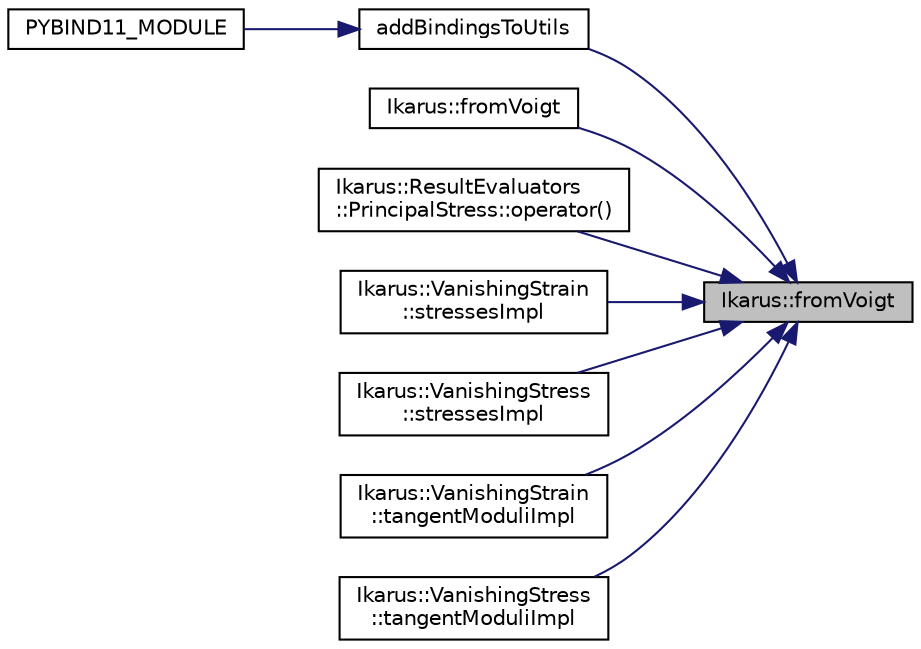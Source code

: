 digraph "Ikarus::fromVoigt"
{
 // LATEX_PDF_SIZE
  edge [fontname="Helvetica",fontsize="10",labelfontname="Helvetica",labelfontsize="10"];
  node [fontname="Helvetica",fontsize="10",shape=record];
  rankdir="RL";
  Node1 [label="Ikarus::fromVoigt",height=0.2,width=0.4,color="black", fillcolor="grey75", style="filled", fontcolor="black",tooltip="Converts a vector given in Voigt notation to a matrix."];
  Node1 -> Node2 [dir="back",color="midnightblue",fontsize="10",style="solid",fontname="Helvetica"];
  Node2 [label="addBindingsToUtils",height=0.2,width=0.4,color="black", fillcolor="white", style="filled",URL="$a00379.html#ga1fbedbac54712740abe25ceab2990472",tooltip=" "];
  Node2 -> Node3 [dir="back",color="midnightblue",fontsize="10",style="solid",fontname="Helvetica"];
  Node3 [label="PYBIND11_MODULE",height=0.2,width=0.4,color="black", fillcolor="white", style="filled",URL="$a00338.html#a0e4f7cface71bec1c24bbed3aaa798d8",tooltip=" "];
  Node1 -> Node4 [dir="back",color="midnightblue",fontsize="10",style="solid",fontname="Helvetica"];
  Node4 [label="Ikarus::fromVoigt",height=0.2,width=0.4,color="black", fillcolor="white", style="filled",URL="$a00380.html#ga0afe53095f875017b5673a42e13e6f5a",tooltip="Converts a matrix in Voigt notation to a Fourth-order tensor."];
  Node1 -> Node5 [dir="back",color="midnightblue",fontsize="10",style="solid",fontname="Helvetica"];
  Node5 [label="Ikarus::ResultEvaluators\l::PrincipalStress::operator()",height=0.2,width=0.4,color="black", fillcolor="white", style="filled",URL="$a01596.html#a5b1a1b6fc619e80943b5b54912371cef",tooltip="Calculate the result quantity (principal stress)"];
  Node1 -> Node6 [dir="back",color="midnightblue",fontsize="10",style="solid",fontname="Helvetica"];
  Node6 [label="Ikarus::VanishingStrain\l::stressesImpl",height=0.2,width=0.4,color="black", fillcolor="white", style="filled",URL="$a01512.html#ae86ff451045f7c622d816d1f72798adc",tooltip="Computes the stresses for the VanishingStrain material."];
  Node1 -> Node7 [dir="back",color="midnightblue",fontsize="10",style="solid",fontname="Helvetica"];
  Node7 [label="Ikarus::VanishingStress\l::stressesImpl",height=0.2,width=0.4,color="black", fillcolor="white", style="filled",URL="$a01516.html#abdfa744589b54cc5c943d781c73359f0",tooltip="Computes the stresses for the VanishingStress material."];
  Node1 -> Node8 [dir="back",color="midnightblue",fontsize="10",style="solid",fontname="Helvetica"];
  Node8 [label="Ikarus::VanishingStrain\l::tangentModuliImpl",height=0.2,width=0.4,color="black", fillcolor="white", style="filled",URL="$a01512.html#ab9cfe6037812d5754415644b513d8f6d",tooltip="Computes the tangent moduli for the VanishingStrain material."];
  Node1 -> Node9 [dir="back",color="midnightblue",fontsize="10",style="solid",fontname="Helvetica"];
  Node9 [label="Ikarus::VanishingStress\l::tangentModuliImpl",height=0.2,width=0.4,color="black", fillcolor="white", style="filled",URL="$a01516.html#acdd8f1a651ee1e15647ec146f981040d",tooltip="Computes the tangent moduli for the VanishingStress material."];
}
